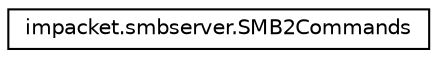 digraph "Graphical Class Hierarchy"
{
  edge [fontname="Helvetica",fontsize="10",labelfontname="Helvetica",labelfontsize="10"];
  node [fontname="Helvetica",fontsize="10",shape=record];
  rankdir="LR";
  Node0 [label="impacket.smbserver.SMB2Commands",height=0.2,width=0.4,color="black", fillcolor="white", style="filled",URL="$classimpacket_1_1smbserver_1_1_s_m_b2_commands.html"];
}
